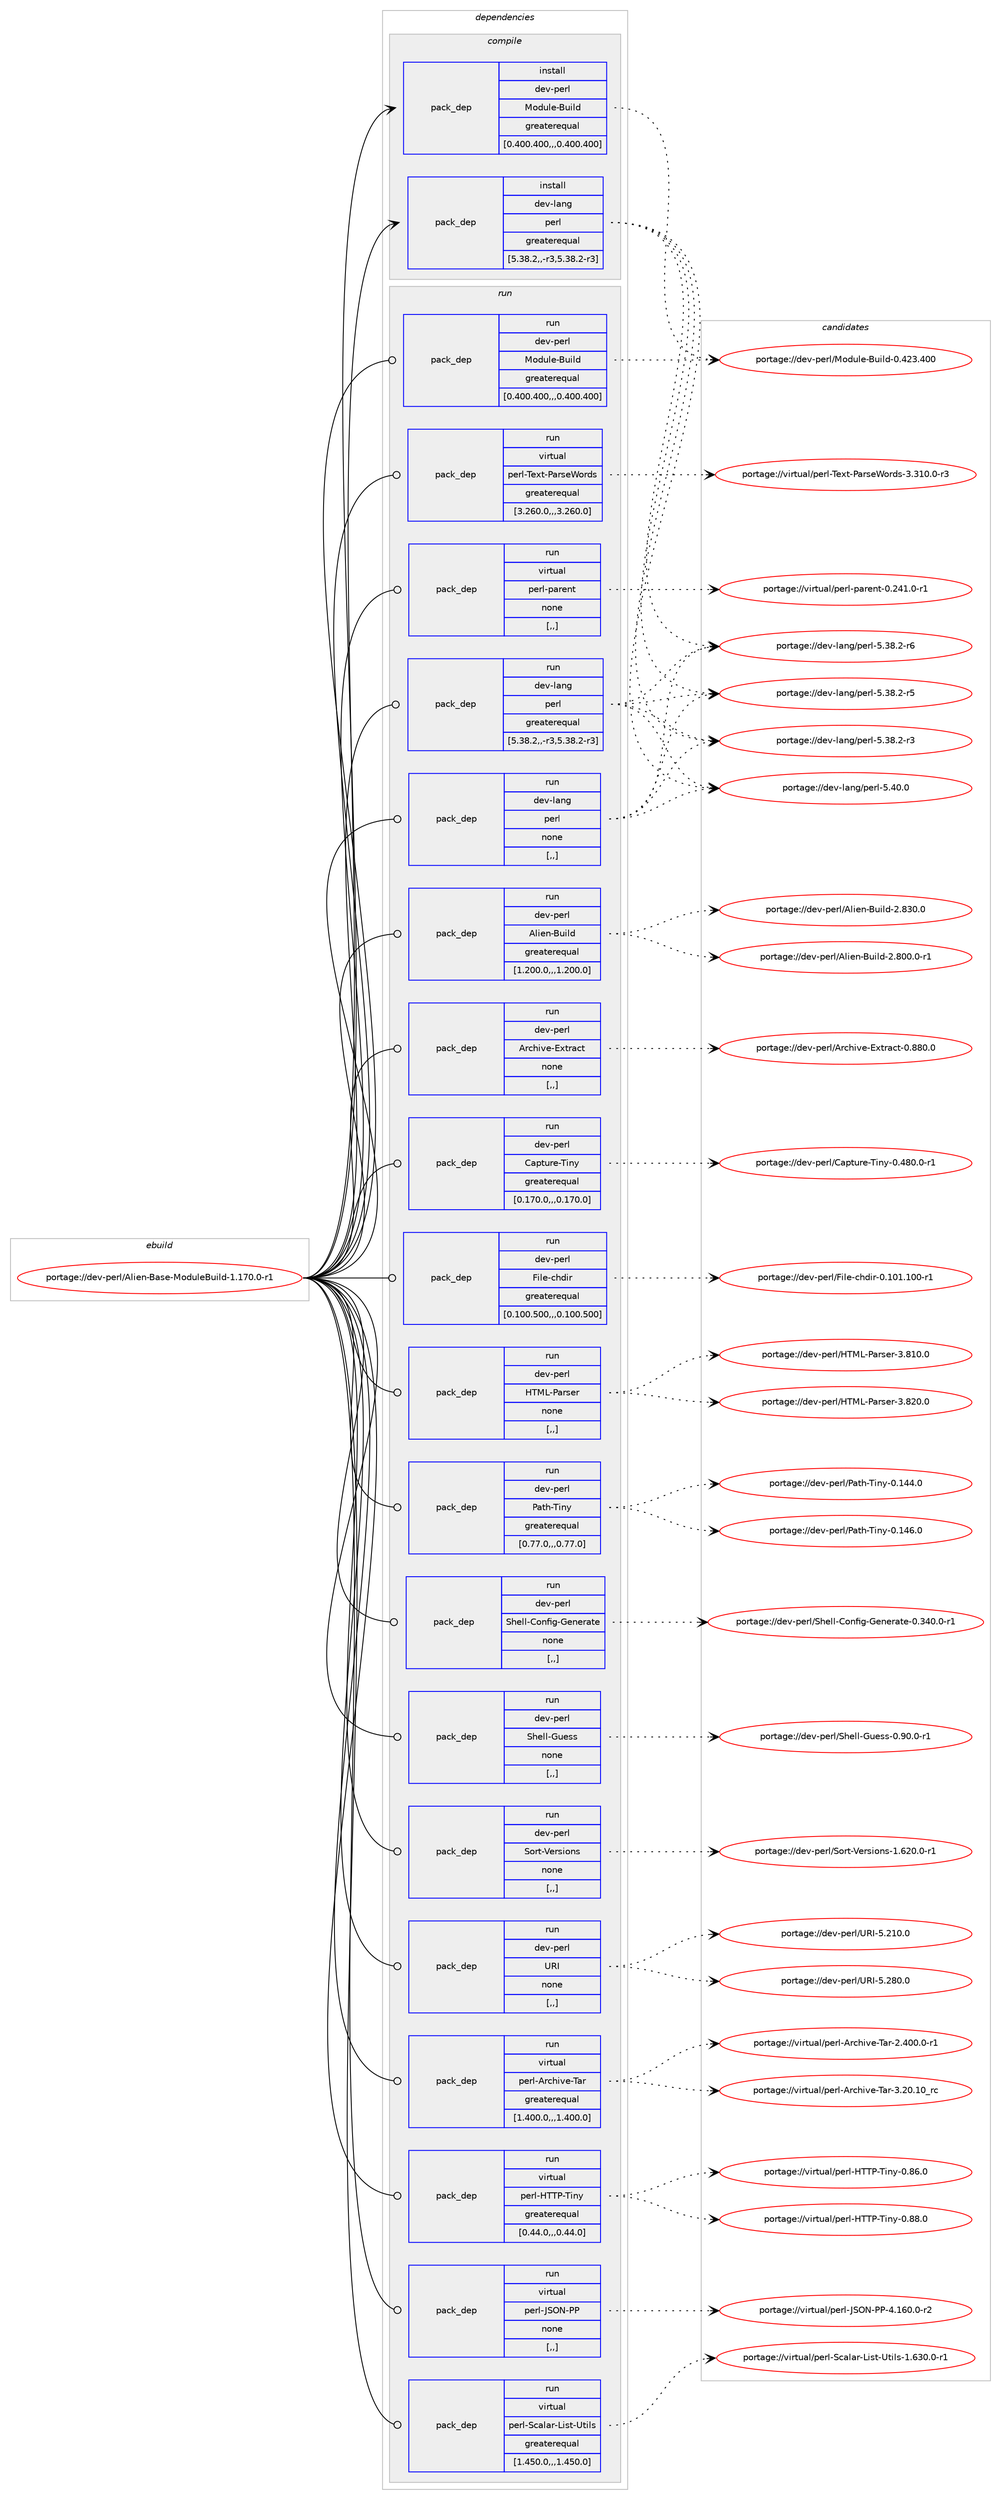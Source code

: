 digraph prolog {

# *************
# Graph options
# *************

newrank=true;
concentrate=true;
compound=true;
graph [rankdir=LR,fontname=Helvetica,fontsize=10,ranksep=1.5];#, ranksep=2.5, nodesep=0.2];
edge  [arrowhead=vee];
node  [fontname=Helvetica,fontsize=10];

# **********
# The ebuild
# **********

subgraph cluster_leftcol {
color=gray;
label=<<i>ebuild</i>>;
id [label="portage://dev-perl/Alien-Base-ModuleBuild-1.170.0-r1", color=red, width=4, href="../dev-perl/Alien-Base-ModuleBuild-1.170.0-r1.svg"];
}

# ****************
# The dependencies
# ****************

subgraph cluster_midcol {
color=gray;
label=<<i>dependencies</i>>;
subgraph cluster_compile {
fillcolor="#eeeeee";
style=filled;
label=<<i>compile</i>>;
subgraph pack455081 {
dependency619883 [label=<<TABLE BORDER="0" CELLBORDER="1" CELLSPACING="0" CELLPADDING="4" WIDTH="220"><TR><TD ROWSPAN="6" CELLPADDING="30">pack_dep</TD></TR><TR><TD WIDTH="110">install</TD></TR><TR><TD>dev-lang</TD></TR><TR><TD>perl</TD></TR><TR><TD>greaterequal</TD></TR><TR><TD>[5.38.2,,-r3,5.38.2-r3]</TD></TR></TABLE>>, shape=none, color=blue];
}
id:e -> dependency619883:w [weight=20,style="solid",arrowhead="vee"];
subgraph pack455082 {
dependency619884 [label=<<TABLE BORDER="0" CELLBORDER="1" CELLSPACING="0" CELLPADDING="4" WIDTH="220"><TR><TD ROWSPAN="6" CELLPADDING="30">pack_dep</TD></TR><TR><TD WIDTH="110">install</TD></TR><TR><TD>dev-perl</TD></TR><TR><TD>Module-Build</TD></TR><TR><TD>greaterequal</TD></TR><TR><TD>[0.400.400,,,0.400.400]</TD></TR></TABLE>>, shape=none, color=blue];
}
id:e -> dependency619884:w [weight=20,style="solid",arrowhead="vee"];
}
subgraph cluster_compileandrun {
fillcolor="#eeeeee";
style=filled;
label=<<i>compile and run</i>>;
}
subgraph cluster_run {
fillcolor="#eeeeee";
style=filled;
label=<<i>run</i>>;
subgraph pack455083 {
dependency619885 [label=<<TABLE BORDER="0" CELLBORDER="1" CELLSPACING="0" CELLPADDING="4" WIDTH="220"><TR><TD ROWSPAN="6" CELLPADDING="30">pack_dep</TD></TR><TR><TD WIDTH="110">run</TD></TR><TR><TD>dev-lang</TD></TR><TR><TD>perl</TD></TR><TR><TD>greaterequal</TD></TR><TR><TD>[5.38.2,,-r3,5.38.2-r3]</TD></TR></TABLE>>, shape=none, color=blue];
}
id:e -> dependency619885:w [weight=20,style="solid",arrowhead="odot"];
subgraph pack455084 {
dependency619886 [label=<<TABLE BORDER="0" CELLBORDER="1" CELLSPACING="0" CELLPADDING="4" WIDTH="220"><TR><TD ROWSPAN="6" CELLPADDING="30">pack_dep</TD></TR><TR><TD WIDTH="110">run</TD></TR><TR><TD>dev-lang</TD></TR><TR><TD>perl</TD></TR><TR><TD>none</TD></TR><TR><TD>[,,]</TD></TR></TABLE>>, shape=none, color=blue];
}
id:e -> dependency619886:w [weight=20,style="solid",arrowhead="odot"];
subgraph pack455085 {
dependency619887 [label=<<TABLE BORDER="0" CELLBORDER="1" CELLSPACING="0" CELLPADDING="4" WIDTH="220"><TR><TD ROWSPAN="6" CELLPADDING="30">pack_dep</TD></TR><TR><TD WIDTH="110">run</TD></TR><TR><TD>dev-perl</TD></TR><TR><TD>Alien-Build</TD></TR><TR><TD>greaterequal</TD></TR><TR><TD>[1.200.0,,,1.200.0]</TD></TR></TABLE>>, shape=none, color=blue];
}
id:e -> dependency619887:w [weight=20,style="solid",arrowhead="odot"];
subgraph pack455086 {
dependency619888 [label=<<TABLE BORDER="0" CELLBORDER="1" CELLSPACING="0" CELLPADDING="4" WIDTH="220"><TR><TD ROWSPAN="6" CELLPADDING="30">pack_dep</TD></TR><TR><TD WIDTH="110">run</TD></TR><TR><TD>dev-perl</TD></TR><TR><TD>Archive-Extract</TD></TR><TR><TD>none</TD></TR><TR><TD>[,,]</TD></TR></TABLE>>, shape=none, color=blue];
}
id:e -> dependency619888:w [weight=20,style="solid",arrowhead="odot"];
subgraph pack455087 {
dependency619889 [label=<<TABLE BORDER="0" CELLBORDER="1" CELLSPACING="0" CELLPADDING="4" WIDTH="220"><TR><TD ROWSPAN="6" CELLPADDING="30">pack_dep</TD></TR><TR><TD WIDTH="110">run</TD></TR><TR><TD>dev-perl</TD></TR><TR><TD>Capture-Tiny</TD></TR><TR><TD>greaterequal</TD></TR><TR><TD>[0.170.0,,,0.170.0]</TD></TR></TABLE>>, shape=none, color=blue];
}
id:e -> dependency619889:w [weight=20,style="solid",arrowhead="odot"];
subgraph pack455088 {
dependency619890 [label=<<TABLE BORDER="0" CELLBORDER="1" CELLSPACING="0" CELLPADDING="4" WIDTH="220"><TR><TD ROWSPAN="6" CELLPADDING="30">pack_dep</TD></TR><TR><TD WIDTH="110">run</TD></TR><TR><TD>dev-perl</TD></TR><TR><TD>File-chdir</TD></TR><TR><TD>greaterequal</TD></TR><TR><TD>[0.100.500,,,0.100.500]</TD></TR></TABLE>>, shape=none, color=blue];
}
id:e -> dependency619890:w [weight=20,style="solid",arrowhead="odot"];
subgraph pack455089 {
dependency619891 [label=<<TABLE BORDER="0" CELLBORDER="1" CELLSPACING="0" CELLPADDING="4" WIDTH="220"><TR><TD ROWSPAN="6" CELLPADDING="30">pack_dep</TD></TR><TR><TD WIDTH="110">run</TD></TR><TR><TD>dev-perl</TD></TR><TR><TD>HTML-Parser</TD></TR><TR><TD>none</TD></TR><TR><TD>[,,]</TD></TR></TABLE>>, shape=none, color=blue];
}
id:e -> dependency619891:w [weight=20,style="solid",arrowhead="odot"];
subgraph pack455090 {
dependency619892 [label=<<TABLE BORDER="0" CELLBORDER="1" CELLSPACING="0" CELLPADDING="4" WIDTH="220"><TR><TD ROWSPAN="6" CELLPADDING="30">pack_dep</TD></TR><TR><TD WIDTH="110">run</TD></TR><TR><TD>dev-perl</TD></TR><TR><TD>Module-Build</TD></TR><TR><TD>greaterequal</TD></TR><TR><TD>[0.400.400,,,0.400.400]</TD></TR></TABLE>>, shape=none, color=blue];
}
id:e -> dependency619892:w [weight=20,style="solid",arrowhead="odot"];
subgraph pack455091 {
dependency619893 [label=<<TABLE BORDER="0" CELLBORDER="1" CELLSPACING="0" CELLPADDING="4" WIDTH="220"><TR><TD ROWSPAN="6" CELLPADDING="30">pack_dep</TD></TR><TR><TD WIDTH="110">run</TD></TR><TR><TD>dev-perl</TD></TR><TR><TD>Path-Tiny</TD></TR><TR><TD>greaterequal</TD></TR><TR><TD>[0.77.0,,,0.77.0]</TD></TR></TABLE>>, shape=none, color=blue];
}
id:e -> dependency619893:w [weight=20,style="solid",arrowhead="odot"];
subgraph pack455092 {
dependency619894 [label=<<TABLE BORDER="0" CELLBORDER="1" CELLSPACING="0" CELLPADDING="4" WIDTH="220"><TR><TD ROWSPAN="6" CELLPADDING="30">pack_dep</TD></TR><TR><TD WIDTH="110">run</TD></TR><TR><TD>dev-perl</TD></TR><TR><TD>Shell-Config-Generate</TD></TR><TR><TD>none</TD></TR><TR><TD>[,,]</TD></TR></TABLE>>, shape=none, color=blue];
}
id:e -> dependency619894:w [weight=20,style="solid",arrowhead="odot"];
subgraph pack455093 {
dependency619895 [label=<<TABLE BORDER="0" CELLBORDER="1" CELLSPACING="0" CELLPADDING="4" WIDTH="220"><TR><TD ROWSPAN="6" CELLPADDING="30">pack_dep</TD></TR><TR><TD WIDTH="110">run</TD></TR><TR><TD>dev-perl</TD></TR><TR><TD>Shell-Guess</TD></TR><TR><TD>none</TD></TR><TR><TD>[,,]</TD></TR></TABLE>>, shape=none, color=blue];
}
id:e -> dependency619895:w [weight=20,style="solid",arrowhead="odot"];
subgraph pack455094 {
dependency619896 [label=<<TABLE BORDER="0" CELLBORDER="1" CELLSPACING="0" CELLPADDING="4" WIDTH="220"><TR><TD ROWSPAN="6" CELLPADDING="30">pack_dep</TD></TR><TR><TD WIDTH="110">run</TD></TR><TR><TD>dev-perl</TD></TR><TR><TD>Sort-Versions</TD></TR><TR><TD>none</TD></TR><TR><TD>[,,]</TD></TR></TABLE>>, shape=none, color=blue];
}
id:e -> dependency619896:w [weight=20,style="solid",arrowhead="odot"];
subgraph pack455095 {
dependency619897 [label=<<TABLE BORDER="0" CELLBORDER="1" CELLSPACING="0" CELLPADDING="4" WIDTH="220"><TR><TD ROWSPAN="6" CELLPADDING="30">pack_dep</TD></TR><TR><TD WIDTH="110">run</TD></TR><TR><TD>dev-perl</TD></TR><TR><TD>URI</TD></TR><TR><TD>none</TD></TR><TR><TD>[,,]</TD></TR></TABLE>>, shape=none, color=blue];
}
id:e -> dependency619897:w [weight=20,style="solid",arrowhead="odot"];
subgraph pack455096 {
dependency619898 [label=<<TABLE BORDER="0" CELLBORDER="1" CELLSPACING="0" CELLPADDING="4" WIDTH="220"><TR><TD ROWSPAN="6" CELLPADDING="30">pack_dep</TD></TR><TR><TD WIDTH="110">run</TD></TR><TR><TD>virtual</TD></TR><TR><TD>perl-Archive-Tar</TD></TR><TR><TD>greaterequal</TD></TR><TR><TD>[1.400.0,,,1.400.0]</TD></TR></TABLE>>, shape=none, color=blue];
}
id:e -> dependency619898:w [weight=20,style="solid",arrowhead="odot"];
subgraph pack455097 {
dependency619899 [label=<<TABLE BORDER="0" CELLBORDER="1" CELLSPACING="0" CELLPADDING="4" WIDTH="220"><TR><TD ROWSPAN="6" CELLPADDING="30">pack_dep</TD></TR><TR><TD WIDTH="110">run</TD></TR><TR><TD>virtual</TD></TR><TR><TD>perl-HTTP-Tiny</TD></TR><TR><TD>greaterequal</TD></TR><TR><TD>[0.44.0,,,0.44.0]</TD></TR></TABLE>>, shape=none, color=blue];
}
id:e -> dependency619899:w [weight=20,style="solid",arrowhead="odot"];
subgraph pack455098 {
dependency619900 [label=<<TABLE BORDER="0" CELLBORDER="1" CELLSPACING="0" CELLPADDING="4" WIDTH="220"><TR><TD ROWSPAN="6" CELLPADDING="30">pack_dep</TD></TR><TR><TD WIDTH="110">run</TD></TR><TR><TD>virtual</TD></TR><TR><TD>perl-JSON-PP</TD></TR><TR><TD>none</TD></TR><TR><TD>[,,]</TD></TR></TABLE>>, shape=none, color=blue];
}
id:e -> dependency619900:w [weight=20,style="solid",arrowhead="odot"];
subgraph pack455099 {
dependency619901 [label=<<TABLE BORDER="0" CELLBORDER="1" CELLSPACING="0" CELLPADDING="4" WIDTH="220"><TR><TD ROWSPAN="6" CELLPADDING="30">pack_dep</TD></TR><TR><TD WIDTH="110">run</TD></TR><TR><TD>virtual</TD></TR><TR><TD>perl-Scalar-List-Utils</TD></TR><TR><TD>greaterequal</TD></TR><TR><TD>[1.450.0,,,1.450.0]</TD></TR></TABLE>>, shape=none, color=blue];
}
id:e -> dependency619901:w [weight=20,style="solid",arrowhead="odot"];
subgraph pack455100 {
dependency619902 [label=<<TABLE BORDER="0" CELLBORDER="1" CELLSPACING="0" CELLPADDING="4" WIDTH="220"><TR><TD ROWSPAN="6" CELLPADDING="30">pack_dep</TD></TR><TR><TD WIDTH="110">run</TD></TR><TR><TD>virtual</TD></TR><TR><TD>perl-Text-ParseWords</TD></TR><TR><TD>greaterequal</TD></TR><TR><TD>[3.260.0,,,3.260.0]</TD></TR></TABLE>>, shape=none, color=blue];
}
id:e -> dependency619902:w [weight=20,style="solid",arrowhead="odot"];
subgraph pack455101 {
dependency619903 [label=<<TABLE BORDER="0" CELLBORDER="1" CELLSPACING="0" CELLPADDING="4" WIDTH="220"><TR><TD ROWSPAN="6" CELLPADDING="30">pack_dep</TD></TR><TR><TD WIDTH="110">run</TD></TR><TR><TD>virtual</TD></TR><TR><TD>perl-parent</TD></TR><TR><TD>none</TD></TR><TR><TD>[,,]</TD></TR></TABLE>>, shape=none, color=blue];
}
id:e -> dependency619903:w [weight=20,style="solid",arrowhead="odot"];
}
}

# **************
# The candidates
# **************

subgraph cluster_choices {
rank=same;
color=gray;
label=<<i>candidates</i>>;

subgraph choice455081 {
color=black;
nodesep=1;
choice10010111845108971101034711210111410845534652484648 [label="portage://dev-lang/perl-5.40.0", color=red, width=4,href="../dev-lang/perl-5.40.0.svg"];
choice100101118451089711010347112101114108455346515646504511454 [label="portage://dev-lang/perl-5.38.2-r6", color=red, width=4,href="../dev-lang/perl-5.38.2-r6.svg"];
choice100101118451089711010347112101114108455346515646504511453 [label="portage://dev-lang/perl-5.38.2-r5", color=red, width=4,href="../dev-lang/perl-5.38.2-r5.svg"];
choice100101118451089711010347112101114108455346515646504511451 [label="portage://dev-lang/perl-5.38.2-r3", color=red, width=4,href="../dev-lang/perl-5.38.2-r3.svg"];
dependency619883:e -> choice10010111845108971101034711210111410845534652484648:w [style=dotted,weight="100"];
dependency619883:e -> choice100101118451089711010347112101114108455346515646504511454:w [style=dotted,weight="100"];
dependency619883:e -> choice100101118451089711010347112101114108455346515646504511453:w [style=dotted,weight="100"];
dependency619883:e -> choice100101118451089711010347112101114108455346515646504511451:w [style=dotted,weight="100"];
}
subgraph choice455082 {
color=black;
nodesep=1;
choice100101118451121011141084777111100117108101456611710510810045484652505146524848 [label="portage://dev-perl/Module-Build-0.423.400", color=red, width=4,href="../dev-perl/Module-Build-0.423.400.svg"];
dependency619884:e -> choice100101118451121011141084777111100117108101456611710510810045484652505146524848:w [style=dotted,weight="100"];
}
subgraph choice455083 {
color=black;
nodesep=1;
choice10010111845108971101034711210111410845534652484648 [label="portage://dev-lang/perl-5.40.0", color=red, width=4,href="../dev-lang/perl-5.40.0.svg"];
choice100101118451089711010347112101114108455346515646504511454 [label="portage://dev-lang/perl-5.38.2-r6", color=red, width=4,href="../dev-lang/perl-5.38.2-r6.svg"];
choice100101118451089711010347112101114108455346515646504511453 [label="portage://dev-lang/perl-5.38.2-r5", color=red, width=4,href="../dev-lang/perl-5.38.2-r5.svg"];
choice100101118451089711010347112101114108455346515646504511451 [label="portage://dev-lang/perl-5.38.2-r3", color=red, width=4,href="../dev-lang/perl-5.38.2-r3.svg"];
dependency619885:e -> choice10010111845108971101034711210111410845534652484648:w [style=dotted,weight="100"];
dependency619885:e -> choice100101118451089711010347112101114108455346515646504511454:w [style=dotted,weight="100"];
dependency619885:e -> choice100101118451089711010347112101114108455346515646504511453:w [style=dotted,weight="100"];
dependency619885:e -> choice100101118451089711010347112101114108455346515646504511451:w [style=dotted,weight="100"];
}
subgraph choice455084 {
color=black;
nodesep=1;
choice10010111845108971101034711210111410845534652484648 [label="portage://dev-lang/perl-5.40.0", color=red, width=4,href="../dev-lang/perl-5.40.0.svg"];
choice100101118451089711010347112101114108455346515646504511454 [label="portage://dev-lang/perl-5.38.2-r6", color=red, width=4,href="../dev-lang/perl-5.38.2-r6.svg"];
choice100101118451089711010347112101114108455346515646504511453 [label="portage://dev-lang/perl-5.38.2-r5", color=red, width=4,href="../dev-lang/perl-5.38.2-r5.svg"];
choice100101118451089711010347112101114108455346515646504511451 [label="portage://dev-lang/perl-5.38.2-r3", color=red, width=4,href="../dev-lang/perl-5.38.2-r3.svg"];
dependency619886:e -> choice10010111845108971101034711210111410845534652484648:w [style=dotted,weight="100"];
dependency619886:e -> choice100101118451089711010347112101114108455346515646504511454:w [style=dotted,weight="100"];
dependency619886:e -> choice100101118451089711010347112101114108455346515646504511453:w [style=dotted,weight="100"];
dependency619886:e -> choice100101118451089711010347112101114108455346515646504511451:w [style=dotted,weight="100"];
}
subgraph choice455085 {
color=black;
nodesep=1;
choice10010111845112101114108476510810510111045661171051081004550465651484648 [label="portage://dev-perl/Alien-Build-2.830.0", color=red, width=4,href="../dev-perl/Alien-Build-2.830.0.svg"];
choice100101118451121011141084765108105101110456611710510810045504656484846484511449 [label="portage://dev-perl/Alien-Build-2.800.0-r1", color=red, width=4,href="../dev-perl/Alien-Build-2.800.0-r1.svg"];
dependency619887:e -> choice10010111845112101114108476510810510111045661171051081004550465651484648:w [style=dotted,weight="100"];
dependency619887:e -> choice100101118451121011141084765108105101110456611710510810045504656484846484511449:w [style=dotted,weight="100"];
}
subgraph choice455086 {
color=black;
nodesep=1;
choice10010111845112101114108476511499104105118101456912011611497991164548465656484648 [label="portage://dev-perl/Archive-Extract-0.880.0", color=red, width=4,href="../dev-perl/Archive-Extract-0.880.0.svg"];
dependency619888:e -> choice10010111845112101114108476511499104105118101456912011611497991164548465656484648:w [style=dotted,weight="100"];
}
subgraph choice455087 {
color=black;
nodesep=1;
choice10010111845112101114108476797112116117114101458410511012145484652564846484511449 [label="portage://dev-perl/Capture-Tiny-0.480.0-r1", color=red, width=4,href="../dev-perl/Capture-Tiny-0.480.0-r1.svg"];
dependency619889:e -> choice10010111845112101114108476797112116117114101458410511012145484652564846484511449:w [style=dotted,weight="100"];
}
subgraph choice455088 {
color=black;
nodesep=1;
choice1001011184511210111410847701051081014599104100105114454846494849464948484511449 [label="portage://dev-perl/File-chdir-0.101.100-r1", color=red, width=4,href="../dev-perl/File-chdir-0.101.100-r1.svg"];
dependency619890:e -> choice1001011184511210111410847701051081014599104100105114454846494849464948484511449:w [style=dotted,weight="100"];
}
subgraph choice455089 {
color=black;
nodesep=1;
choice1001011184511210111410847728477764580971141151011144551465650484648 [label="portage://dev-perl/HTML-Parser-3.820.0", color=red, width=4,href="../dev-perl/HTML-Parser-3.820.0.svg"];
choice1001011184511210111410847728477764580971141151011144551465649484648 [label="portage://dev-perl/HTML-Parser-3.810.0", color=red, width=4,href="../dev-perl/HTML-Parser-3.810.0.svg"];
dependency619891:e -> choice1001011184511210111410847728477764580971141151011144551465650484648:w [style=dotted,weight="100"];
dependency619891:e -> choice1001011184511210111410847728477764580971141151011144551465649484648:w [style=dotted,weight="100"];
}
subgraph choice455090 {
color=black;
nodesep=1;
choice100101118451121011141084777111100117108101456611710510810045484652505146524848 [label="portage://dev-perl/Module-Build-0.423.400", color=red, width=4,href="../dev-perl/Module-Build-0.423.400.svg"];
dependency619892:e -> choice100101118451121011141084777111100117108101456611710510810045484652505146524848:w [style=dotted,weight="100"];
}
subgraph choice455091 {
color=black;
nodesep=1;
choice1001011184511210111410847809711610445841051101214548464952544648 [label="portage://dev-perl/Path-Tiny-0.146.0", color=red, width=4,href="../dev-perl/Path-Tiny-0.146.0.svg"];
choice1001011184511210111410847809711610445841051101214548464952524648 [label="portage://dev-perl/Path-Tiny-0.144.0", color=red, width=4,href="../dev-perl/Path-Tiny-0.144.0.svg"];
dependency619893:e -> choice1001011184511210111410847809711610445841051101214548464952544648:w [style=dotted,weight="100"];
dependency619893:e -> choice1001011184511210111410847809711610445841051101214548464952524648:w [style=dotted,weight="100"];
}
subgraph choice455092 {
color=black;
nodesep=1;
choice100101118451121011141084783104101108108456711111010210510345711011101011149711610145484651524846484511449 [label="portage://dev-perl/Shell-Config-Generate-0.340.0-r1", color=red, width=4,href="../dev-perl/Shell-Config-Generate-0.340.0-r1.svg"];
dependency619894:e -> choice100101118451121011141084783104101108108456711111010210510345711011101011149711610145484651524846484511449:w [style=dotted,weight="100"];
}
subgraph choice455093 {
color=black;
nodesep=1;
choice1001011184511210111410847831041011081084571117101115115454846574846484511449 [label="portage://dev-perl/Shell-Guess-0.90.0-r1", color=red, width=4,href="../dev-perl/Shell-Guess-0.90.0-r1.svg"];
dependency619895:e -> choice1001011184511210111410847831041011081084571117101115115454846574846484511449:w [style=dotted,weight="100"];
}
subgraph choice455094 {
color=black;
nodesep=1;
choice100101118451121011141084783111114116458610111411510511111011545494654504846484511449 [label="portage://dev-perl/Sort-Versions-1.620.0-r1", color=red, width=4,href="../dev-perl/Sort-Versions-1.620.0-r1.svg"];
dependency619896:e -> choice100101118451121011141084783111114116458610111411510511111011545494654504846484511449:w [style=dotted,weight="100"];
}
subgraph choice455095 {
color=black;
nodesep=1;
choice10010111845112101114108478582734553465056484648 [label="portage://dev-perl/URI-5.280.0", color=red, width=4,href="../dev-perl/URI-5.280.0.svg"];
choice10010111845112101114108478582734553465049484648 [label="portage://dev-perl/URI-5.210.0", color=red, width=4,href="../dev-perl/URI-5.210.0.svg"];
dependency619897:e -> choice10010111845112101114108478582734553465056484648:w [style=dotted,weight="100"];
dependency619897:e -> choice10010111845112101114108478582734553465049484648:w [style=dotted,weight="100"];
}
subgraph choice455096 {
color=black;
nodesep=1;
choice118105114116117971084711210111410845651149910410511810145849711445514650484649489511499 [label="portage://virtual/perl-Archive-Tar-3.20.10_rc", color=red, width=4,href="../virtual/perl-Archive-Tar-3.20.10_rc.svg"];
choice118105114116117971084711210111410845651149910410511810145849711445504652484846484511449 [label="portage://virtual/perl-Archive-Tar-2.400.0-r1", color=red, width=4,href="../virtual/perl-Archive-Tar-2.400.0-r1.svg"];
dependency619898:e -> choice118105114116117971084711210111410845651149910410511810145849711445514650484649489511499:w [style=dotted,weight="100"];
dependency619898:e -> choice118105114116117971084711210111410845651149910410511810145849711445504652484846484511449:w [style=dotted,weight="100"];
}
subgraph choice455097 {
color=black;
nodesep=1;
choice11810511411611797108471121011141084572848480458410511012145484656564648 [label="portage://virtual/perl-HTTP-Tiny-0.88.0", color=red, width=4,href="../virtual/perl-HTTP-Tiny-0.88.0.svg"];
choice11810511411611797108471121011141084572848480458410511012145484656544648 [label="portage://virtual/perl-HTTP-Tiny-0.86.0", color=red, width=4,href="../virtual/perl-HTTP-Tiny-0.86.0.svg"];
dependency619899:e -> choice11810511411611797108471121011141084572848480458410511012145484656564648:w [style=dotted,weight="100"];
dependency619899:e -> choice11810511411611797108471121011141084572848480458410511012145484656544648:w [style=dotted,weight="100"];
}
subgraph choice455098 {
color=black;
nodesep=1;
choice1181051141161179710847112101114108457483797845808045524649544846484511450 [label="portage://virtual/perl-JSON-PP-4.160.0-r2", color=red, width=4,href="../virtual/perl-JSON-PP-4.160.0-r2.svg"];
dependency619900:e -> choice1181051141161179710847112101114108457483797845808045524649544846484511450:w [style=dotted,weight="100"];
}
subgraph choice455099 {
color=black;
nodesep=1;
choice118105114116117971084711210111410845839997108971144576105115116458511610510811545494654514846484511449 [label="portage://virtual/perl-Scalar-List-Utils-1.630.0-r1", color=red, width=4,href="../virtual/perl-Scalar-List-Utils-1.630.0-r1.svg"];
dependency619901:e -> choice118105114116117971084711210111410845839997108971144576105115116458511610510811545494654514846484511449:w [style=dotted,weight="100"];
}
subgraph choice455100 {
color=black;
nodesep=1;
choice118105114116117971084711210111410845841011201164580971141151018711111410011545514651494846484511451 [label="portage://virtual/perl-Text-ParseWords-3.310.0-r3", color=red, width=4,href="../virtual/perl-Text-ParseWords-3.310.0-r3.svg"];
dependency619902:e -> choice118105114116117971084711210111410845841011201164580971141151018711111410011545514651494846484511451:w [style=dotted,weight="100"];
}
subgraph choice455101 {
color=black;
nodesep=1;
choice1181051141161179710847112101114108451129711410111011645484650524946484511449 [label="portage://virtual/perl-parent-0.241.0-r1", color=red, width=4,href="../virtual/perl-parent-0.241.0-r1.svg"];
dependency619903:e -> choice1181051141161179710847112101114108451129711410111011645484650524946484511449:w [style=dotted,weight="100"];
}
}

}
